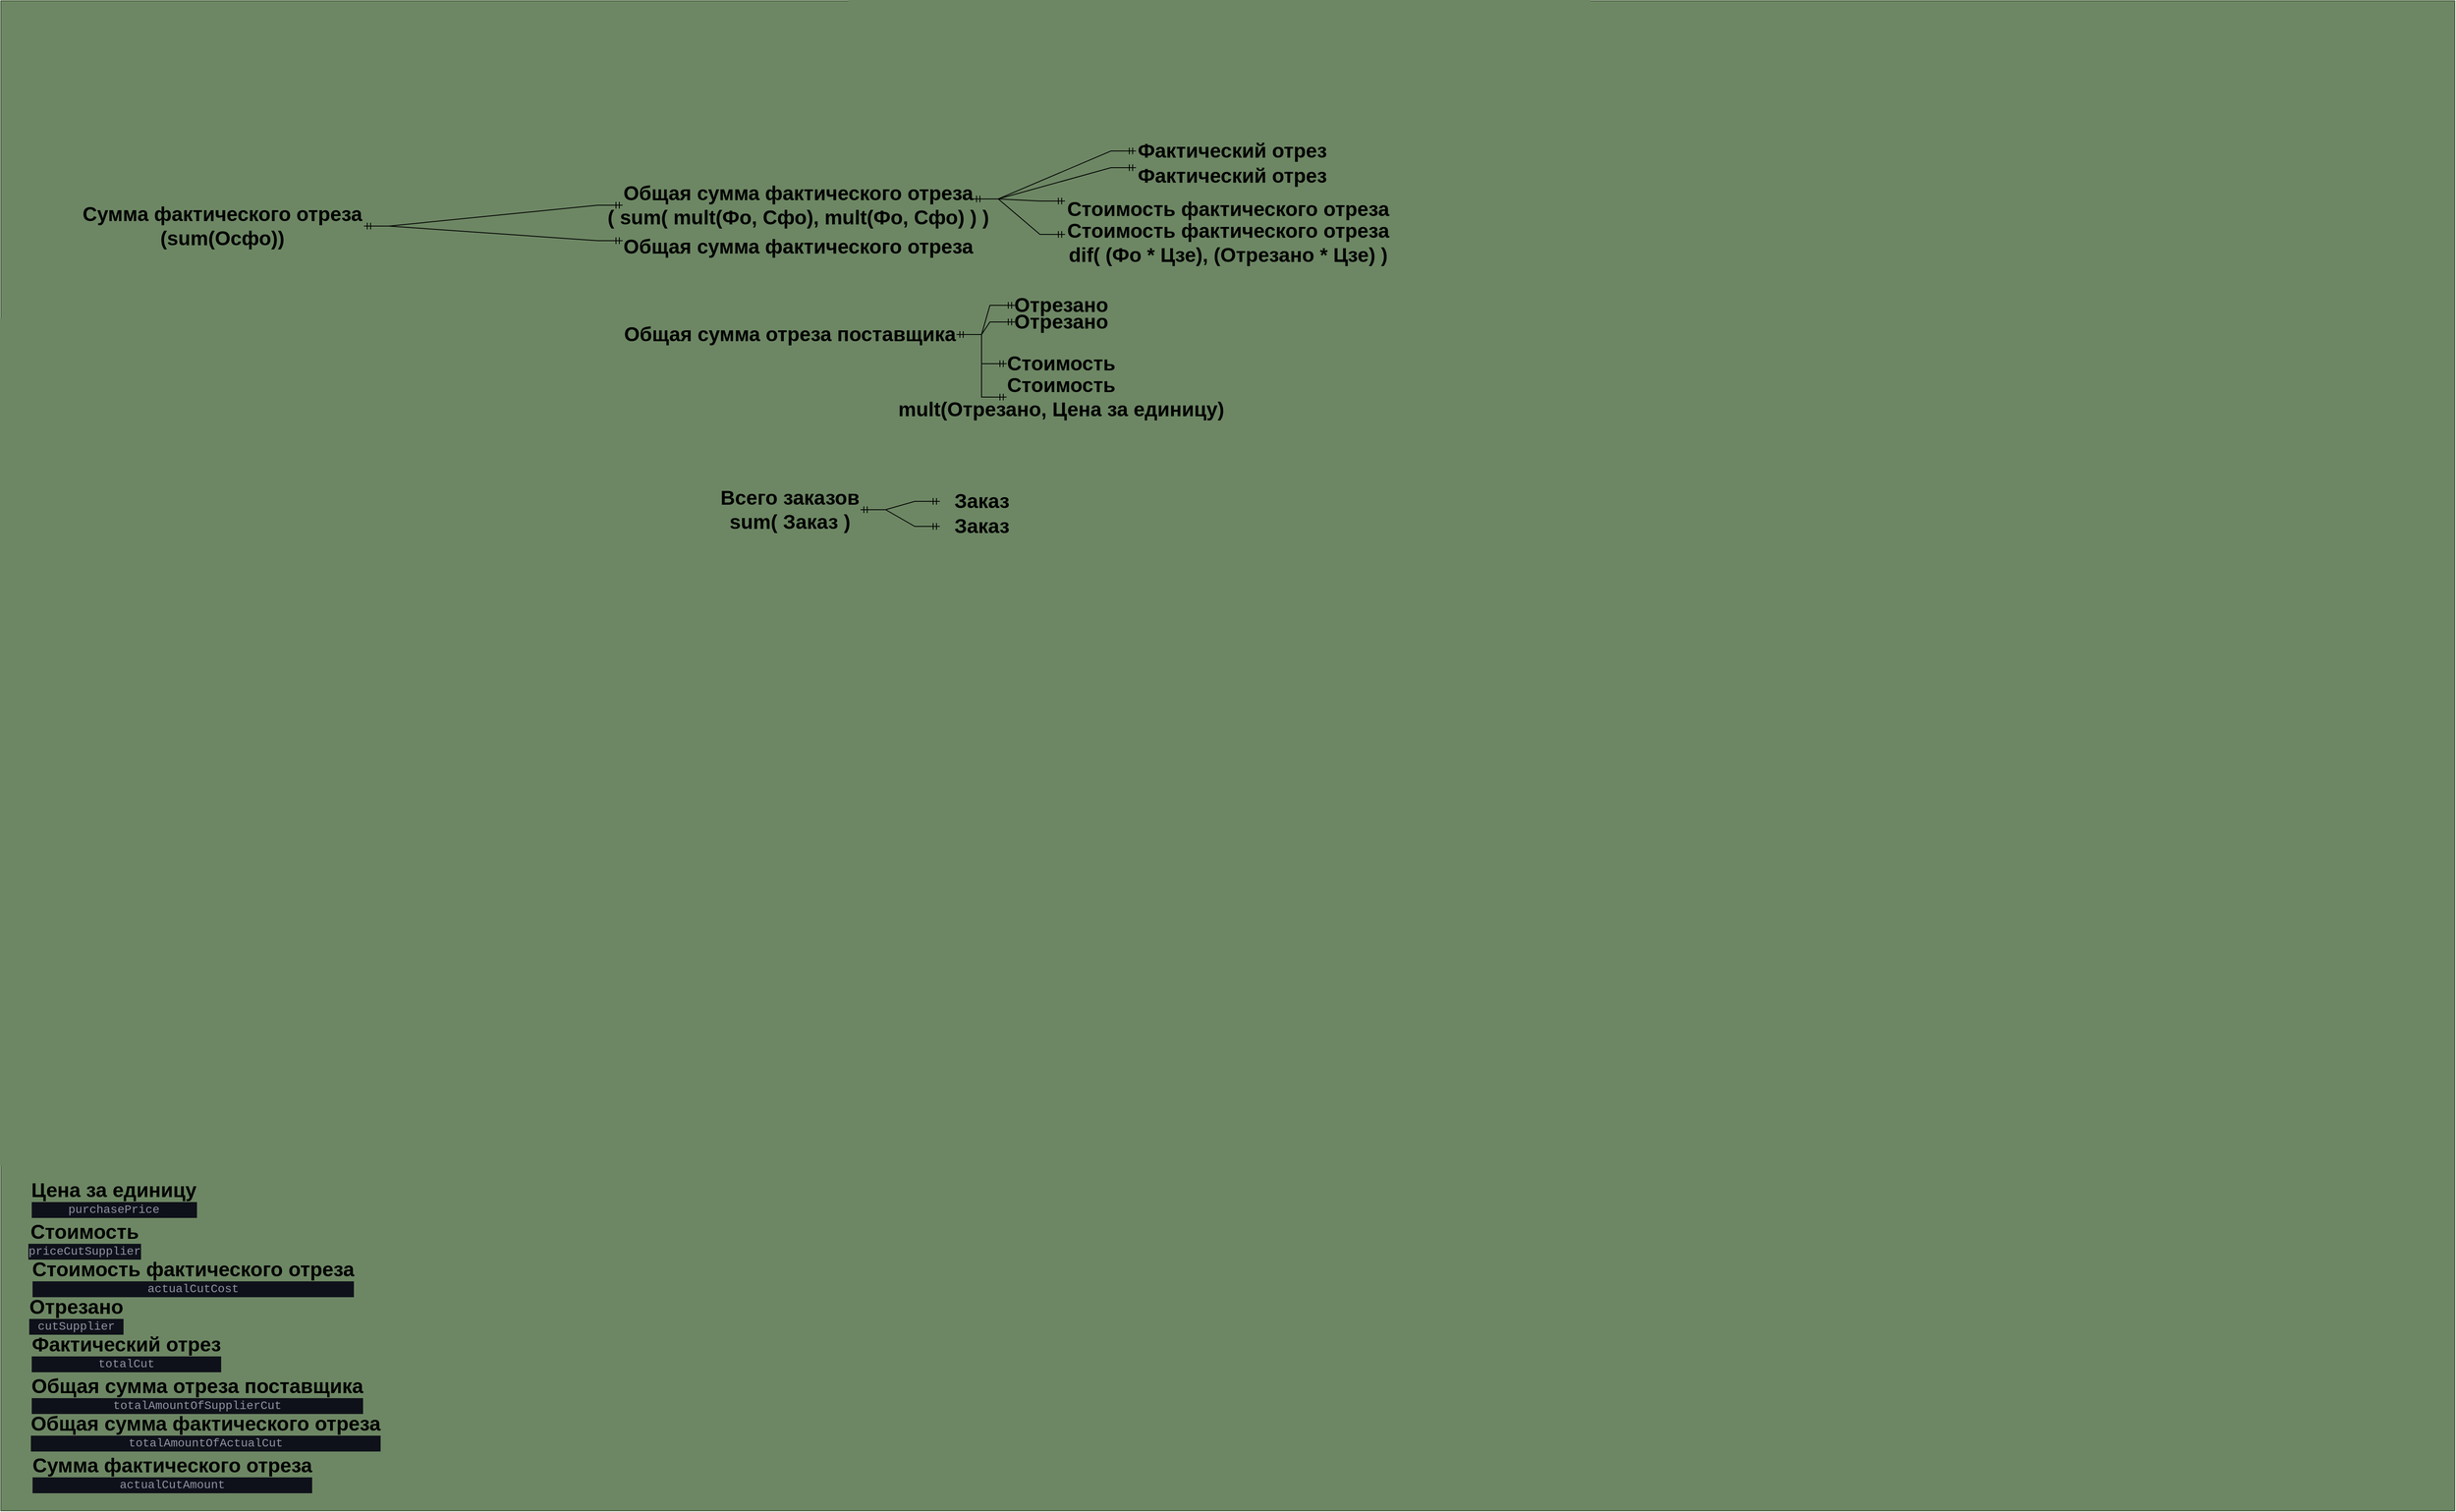 <mxfile version="21.5.2" type="github">
  <diagram name="Страница 1" id="yOD5WSd8eCyRu97PEPCd">
    <mxGraphModel dx="5883" dy="2695" grid="1" gridSize="10" guides="1" tooltips="1" connect="1" arrows="1" fold="1" page="0" pageScale="1" pageWidth="827" pageHeight="1169" math="0" shadow="0">
      <root>
        <mxCell id="0" />
        <mxCell id="1" parent="0" />
        <mxCell id="qrT9D9T3qgK72FHiPbAh-1" value="" style="rounded=0;whiteSpace=wrap;html=1;fillColor=#6d8764;fontColor=#ffffff;strokeColor=#3A5431;" vertex="1" parent="1">
          <mxGeometry x="-445" y="-510" width="2940" height="1810" as="geometry" />
        </mxCell>
        <mxCell id="qrT9D9T3qgK72FHiPbAh-2" value="Сумма фактического отреза&lt;br&gt;(sum(Осфо))" style="text;strokeColor=none;fillColor=none;html=1;fontSize=24;fontStyle=1;verticalAlign=middle;align=center;" vertex="1" parent="1">
          <mxGeometry x="-350" y="-270" width="340" height="60" as="geometry" />
        </mxCell>
        <mxCell id="qrT9D9T3qgK72FHiPbAh-3" value="" style="edgeStyle=entityRelationEdgeStyle;fontSize=12;html=1;endArrow=ERmandOne;startArrow=ERmandOne;rounded=0;exitX=1;exitY=0.5;exitDx=0;exitDy=0;entryX=0;entryY=0.5;entryDx=0;entryDy=0;" edge="1" parent="1" source="qrT9D9T3qgK72FHiPbAh-2" target="qrT9D9T3qgK72FHiPbAh-5">
          <mxGeometry width="100" height="100" relative="1" as="geometry">
            <mxPoint x="640" y="160" as="sourcePoint" />
            <mxPoint x="740" y="60" as="targetPoint" />
          </mxGeometry>
        </mxCell>
        <mxCell id="qrT9D9T3qgK72FHiPbAh-5" value="Общая сумма фактического отреза&lt;br&gt;( sum( mult(Фо, Cфо), mult(Фо, Cфо)&amp;nbsp;) )" style="text;strokeColor=none;fillColor=none;html=1;fontSize=24;fontStyle=1;verticalAlign=middle;align=center;" vertex="1" parent="1">
          <mxGeometry x="300" y="-280" width="420" height="30" as="geometry" />
        </mxCell>
        <mxCell id="qrT9D9T3qgK72FHiPbAh-6" value="Общая сумма фактического отреза" style="text;strokeColor=none;fillColor=none;html=1;fontSize=24;fontStyle=1;verticalAlign=middle;align=center;" vertex="1" parent="1">
          <mxGeometry x="300" y="-230" width="420" height="30" as="geometry" />
        </mxCell>
        <mxCell id="qrT9D9T3qgK72FHiPbAh-7" value="" style="edgeStyle=entityRelationEdgeStyle;fontSize=12;html=1;endArrow=ERmandOne;startArrow=ERmandOne;rounded=0;exitX=1;exitY=0.5;exitDx=0;exitDy=0;entryX=0;entryY=0.25;entryDx=0;entryDy=0;" edge="1" parent="1" source="qrT9D9T3qgK72FHiPbAh-2" target="qrT9D9T3qgK72FHiPbAh-6">
          <mxGeometry width="100" height="100" relative="1" as="geometry">
            <mxPoint x="640" y="160" as="sourcePoint" />
            <mxPoint x="740" y="60" as="targetPoint" />
          </mxGeometry>
        </mxCell>
        <mxCell id="qrT9D9T3qgK72FHiPbAh-8" value="Фактический отрез" style="text;strokeColor=none;fillColor=none;html=1;fontSize=24;fontStyle=1;verticalAlign=middle;align=center;" vertex="1" parent="1">
          <mxGeometry x="915" y="-320" width="230" height="40" as="geometry" />
        </mxCell>
        <mxCell id="qrT9D9T3qgK72FHiPbAh-9" value="Стоимость фактического отреза" style="text;strokeColor=none;fillColor=none;html=1;fontSize=24;fontStyle=1;verticalAlign=middle;align=center;" vertex="1" parent="1">
          <mxGeometry x="830" y="-280" width="390" height="40" as="geometry" />
        </mxCell>
        <mxCell id="qrT9D9T3qgK72FHiPbAh-10" value="" style="edgeStyle=entityRelationEdgeStyle;fontSize=12;html=1;endArrow=ERmandOne;startArrow=ERmandOne;rounded=0;exitX=1;exitY=0.25;exitDx=0;exitDy=0;entryX=0;entryY=0.25;entryDx=0;entryDy=0;" edge="1" parent="1" source="qrT9D9T3qgK72FHiPbAh-5" target="qrT9D9T3qgK72FHiPbAh-8">
          <mxGeometry width="100" height="100" relative="1" as="geometry">
            <mxPoint x="640" y="-70" as="sourcePoint" />
            <mxPoint x="740" y="-170" as="targetPoint" />
          </mxGeometry>
        </mxCell>
        <mxCell id="qrT9D9T3qgK72FHiPbAh-11" value="" style="edgeStyle=entityRelationEdgeStyle;fontSize=12;html=1;endArrow=ERmandOne;startArrow=ERmandOne;rounded=0;exitX=1;exitY=0.25;exitDx=0;exitDy=0;entryX=0;entryY=0.25;entryDx=0;entryDy=0;" edge="1" parent="1" source="qrT9D9T3qgK72FHiPbAh-5" target="qrT9D9T3qgK72FHiPbAh-9">
          <mxGeometry width="100" height="100" relative="1" as="geometry">
            <mxPoint x="640" y="-70" as="sourcePoint" />
            <mxPoint x="740" y="-170" as="targetPoint" />
          </mxGeometry>
        </mxCell>
        <mxCell id="qrT9D9T3qgK72FHiPbAh-12" value="Фактический отрез" style="text;strokeColor=none;fillColor=none;html=1;fontSize=24;fontStyle=1;verticalAlign=middle;align=center;" vertex="1" parent="1">
          <mxGeometry x="915" y="-350" width="230" height="40" as="geometry" />
        </mxCell>
        <mxCell id="qrT9D9T3qgK72FHiPbAh-13" value="Стоимость фактического отреза&lt;br&gt;dif( (Фо * Цзе), (Отрезано * Цзе) )" style="text;strokeColor=none;fillColor=none;html=1;fontSize=24;fontStyle=1;verticalAlign=middle;align=center;" vertex="1" parent="1">
          <mxGeometry x="830" y="-240" width="390" height="40" as="geometry" />
        </mxCell>
        <mxCell id="qrT9D9T3qgK72FHiPbAh-14" value="" style="edgeStyle=entityRelationEdgeStyle;fontSize=12;html=1;endArrow=ERmandOne;startArrow=ERmandOne;rounded=0;exitX=1;exitY=0.25;exitDx=0;exitDy=0;entryX=0;entryY=0.25;entryDx=0;entryDy=0;" edge="1" parent="1" source="qrT9D9T3qgK72FHiPbAh-5" target="qrT9D9T3qgK72FHiPbAh-13">
          <mxGeometry width="100" height="100" relative="1" as="geometry">
            <mxPoint x="640" y="-70" as="sourcePoint" />
            <mxPoint x="740" y="-170" as="targetPoint" />
          </mxGeometry>
        </mxCell>
        <mxCell id="qrT9D9T3qgK72FHiPbAh-15" value="" style="edgeStyle=entityRelationEdgeStyle;fontSize=12;html=1;endArrow=ERmandOne;startArrow=ERmandOne;rounded=0;exitX=1;exitY=0.25;exitDx=0;exitDy=0;entryX=0;entryY=0.5;entryDx=0;entryDy=0;" edge="1" parent="1" source="qrT9D9T3qgK72FHiPbAh-5" target="qrT9D9T3qgK72FHiPbAh-12">
          <mxGeometry width="100" height="100" relative="1" as="geometry">
            <mxPoint x="640" y="-70" as="sourcePoint" />
            <mxPoint x="740" y="-170" as="targetPoint" />
          </mxGeometry>
        </mxCell>
        <mxCell id="qrT9D9T3qgK72FHiPbAh-16" value="Общая сумма отреза поставщика" style="text;strokeColor=none;fillColor=none;html=1;fontSize=24;fontStyle=1;verticalAlign=middle;align=center;" vertex="1" parent="1">
          <mxGeometry x="300" y="-130" width="400" height="40" as="geometry" />
        </mxCell>
        <mxCell id="qrT9D9T3qgK72FHiPbAh-17" value="Отрезано" style="text;strokeColor=none;fillColor=none;html=1;fontSize=24;fontStyle=1;verticalAlign=middle;align=center;" vertex="1" parent="1">
          <mxGeometry x="770" y="-160" width="110" height="30" as="geometry" />
        </mxCell>
        <mxCell id="qrT9D9T3qgK72FHiPbAh-18" value="Стоимость" style="text;strokeColor=none;fillColor=none;html=1;fontSize=24;fontStyle=1;verticalAlign=middle;align=center;" vertex="1" parent="1">
          <mxGeometry x="760" y="-90" width="130" height="30" as="geometry" />
        </mxCell>
        <mxCell id="qrT9D9T3qgK72FHiPbAh-19" value="Отрезано" style="text;strokeColor=none;fillColor=none;html=1;fontSize=24;fontStyle=1;verticalAlign=middle;align=center;" vertex="1" parent="1">
          <mxGeometry x="770" y="-140" width="110" height="30" as="geometry" />
        </mxCell>
        <mxCell id="qrT9D9T3qgK72FHiPbAh-20" value="Стоимость&lt;br&gt;mult(Отрезано, Цена за единицу)" style="text;strokeColor=none;fillColor=none;html=1;fontSize=24;fontStyle=1;verticalAlign=middle;align=center;" vertex="1" parent="1">
          <mxGeometry x="760" y="-50" width="130" height="30" as="geometry" />
        </mxCell>
        <mxCell id="qrT9D9T3qgK72FHiPbAh-21" value="" style="edgeStyle=entityRelationEdgeStyle;fontSize=12;html=1;endArrow=ERmandOne;startArrow=ERmandOne;rounded=0;exitX=1;exitY=0.5;exitDx=0;exitDy=0;entryX=0;entryY=0.5;entryDx=0;entryDy=0;" edge="1" parent="1" source="qrT9D9T3qgK72FHiPbAh-16" target="qrT9D9T3qgK72FHiPbAh-17">
          <mxGeometry width="100" height="100" relative="1" as="geometry">
            <mxPoint x="640" y="-70" as="sourcePoint" />
            <mxPoint x="740" y="-170" as="targetPoint" />
          </mxGeometry>
        </mxCell>
        <mxCell id="qrT9D9T3qgK72FHiPbAh-22" value="" style="edgeStyle=entityRelationEdgeStyle;fontSize=12;html=1;endArrow=ERmandOne;startArrow=ERmandOne;rounded=0;exitX=1;exitY=0.5;exitDx=0;exitDy=0;entryX=0;entryY=0.5;entryDx=0;entryDy=0;" edge="1" parent="1" source="qrT9D9T3qgK72FHiPbAh-16" target="qrT9D9T3qgK72FHiPbAh-19">
          <mxGeometry width="100" height="100" relative="1" as="geometry">
            <mxPoint x="640" y="-70" as="sourcePoint" />
            <mxPoint x="740" y="-170" as="targetPoint" />
          </mxGeometry>
        </mxCell>
        <mxCell id="qrT9D9T3qgK72FHiPbAh-23" value="" style="edgeStyle=entityRelationEdgeStyle;fontSize=12;html=1;endArrow=ERmandOne;startArrow=ERmandOne;rounded=0;exitX=1;exitY=0.5;exitDx=0;exitDy=0;entryX=0;entryY=0.5;entryDx=0;entryDy=0;" edge="1" parent="1" source="qrT9D9T3qgK72FHiPbAh-16" target="qrT9D9T3qgK72FHiPbAh-18">
          <mxGeometry width="100" height="100" relative="1" as="geometry">
            <mxPoint x="640" y="-70" as="sourcePoint" />
            <mxPoint x="740" y="-170" as="targetPoint" />
          </mxGeometry>
        </mxCell>
        <mxCell id="qrT9D9T3qgK72FHiPbAh-24" value="" style="edgeStyle=entityRelationEdgeStyle;fontSize=12;html=1;endArrow=ERmandOne;startArrow=ERmandOne;rounded=0;exitX=1;exitY=0.5;exitDx=0;exitDy=0;entryX=0;entryY=0.5;entryDx=0;entryDy=0;" edge="1" parent="1" source="qrT9D9T3qgK72FHiPbAh-16" target="qrT9D9T3qgK72FHiPbAh-20">
          <mxGeometry width="100" height="100" relative="1" as="geometry">
            <mxPoint x="640" y="-70" as="sourcePoint" />
            <mxPoint x="740" y="-170" as="targetPoint" />
          </mxGeometry>
        </mxCell>
        <mxCell id="qrT9D9T3qgK72FHiPbAh-25" value="Сумма фактического отреза&lt;br&gt;&lt;div style=&quot;color: rgb(143, 147, 162); background-color: rgb(15, 17, 26); font-family: Consolas, &amp;quot;Courier New&amp;quot;, monospace; font-weight: normal; font-size: 14px; line-height: 19px;&quot;&gt;actualCutAmount&lt;/div&gt;" style="text;strokeColor=none;fillColor=none;html=1;fontSize=24;fontStyle=1;verticalAlign=middle;align=center;" vertex="1" parent="1">
          <mxGeometry x="-410" y="1240" width="340" height="30" as="geometry" />
        </mxCell>
        <mxCell id="qrT9D9T3qgK72FHiPbAh-26" value="Общая сумма фактического отреза&lt;br&gt;&lt;div style=&quot;color: rgb(143, 147, 162); background-color: rgb(15, 17, 26); font-family: Consolas, &amp;quot;Courier New&amp;quot;, monospace; font-weight: normal; font-size: 14px; line-height: 19px;&quot;&gt;totalAmountOfActualCut&lt;/div&gt;" style="text;strokeColor=none;fillColor=none;html=1;fontSize=24;fontStyle=1;verticalAlign=middle;align=center;" vertex="1" parent="1">
          <mxGeometry x="-410" y="1190" width="420" height="30" as="geometry" />
        </mxCell>
        <mxCell id="qrT9D9T3qgK72FHiPbAh-27" value="Общая сумма отреза поставщика&lt;br&gt;&lt;div style=&quot;color: rgb(143, 147, 162); background-color: rgb(15, 17, 26); font-family: Consolas, &amp;quot;Courier New&amp;quot;, monospace; font-weight: normal; font-size: 14px; line-height: 19px;&quot;&gt;totalAmountOfSupplierCut&lt;/div&gt;" style="text;strokeColor=none;fillColor=none;html=1;fontSize=24;fontStyle=1;verticalAlign=middle;align=center;" vertex="1" parent="1">
          <mxGeometry x="-410" y="1140" width="400" height="40" as="geometry" />
        </mxCell>
        <mxCell id="qrT9D9T3qgK72FHiPbAh-28" value="Фактический отрез&lt;br&gt;&lt;div style=&quot;color: rgb(143, 147, 162); background-color: rgb(15, 17, 26); font-family: Consolas, &amp;quot;Courier New&amp;quot;, monospace; font-weight: normal; font-size: 14px; line-height: 19px;&quot;&gt;totalCut&lt;/div&gt;" style="text;strokeColor=none;fillColor=none;html=1;fontSize=24;fontStyle=1;verticalAlign=middle;align=center;" vertex="1" parent="1">
          <mxGeometry x="-410" y="1090" width="230" height="40" as="geometry" />
        </mxCell>
        <mxCell id="qrT9D9T3qgK72FHiPbAh-29" value="Стоимость фактического отреза&lt;br&gt;&lt;div style=&quot;color: rgb(143, 147, 162); background-color: rgb(15, 17, 26); font-family: Consolas, &amp;quot;Courier New&amp;quot;, monospace; font-weight: normal; font-size: 14px; line-height: 19px;&quot;&gt;actualCutCost&lt;/div&gt;" style="text;strokeColor=none;fillColor=none;html=1;fontSize=24;fontStyle=1;verticalAlign=middle;align=center;" vertex="1" parent="1">
          <mxGeometry x="-410" y="1000" width="390" height="40" as="geometry" />
        </mxCell>
        <mxCell id="qrT9D9T3qgK72FHiPbAh-30" value="Отрезано&lt;br&gt;&lt;div style=&quot;color: rgb(143, 147, 162); background-color: rgb(15, 17, 26); font-family: Consolas, &amp;quot;Courier New&amp;quot;, monospace; font-weight: normal; font-size: 14px; line-height: 19px;&quot;&gt;cutSupplier&lt;/div&gt;" style="text;strokeColor=none;fillColor=none;html=1;fontSize=24;fontStyle=1;verticalAlign=middle;align=center;" vertex="1" parent="1">
          <mxGeometry x="-410" y="1050" width="110" height="30" as="geometry" />
        </mxCell>
        <mxCell id="qrT9D9T3qgK72FHiPbAh-31" value="Стоимость&lt;br&gt;&lt;div style=&quot;color: rgb(143, 147, 162); background-color: rgb(15, 17, 26); font-family: Consolas, &amp;quot;Courier New&amp;quot;, monospace; font-weight: normal; font-size: 14px; line-height: 19px;&quot;&gt;priceCutSupplier&lt;/div&gt;" style="text;strokeColor=none;fillColor=none;html=1;fontSize=24;fontStyle=1;verticalAlign=middle;align=center;" vertex="1" parent="1">
          <mxGeometry x="-410" y="960" width="130" height="30" as="geometry" />
        </mxCell>
        <mxCell id="qrT9D9T3qgK72FHiPbAh-32" value="Цена за единицу&lt;br&gt;&lt;div style=&quot;color: rgb(143, 147, 162); background-color: rgb(15, 17, 26); font-family: Consolas, &amp;quot;Courier New&amp;quot;, monospace; font-weight: normal; font-size: 14px; line-height: 19px;&quot;&gt;purchasePrice&lt;/div&gt;" style="text;strokeColor=none;fillColor=none;html=1;fontSize=24;fontStyle=1;verticalAlign=middle;align=center;" vertex="1" parent="1">
          <mxGeometry x="-410" y="910" width="200" height="30" as="geometry" />
        </mxCell>
        <mxCell id="qrT9D9T3qgK72FHiPbAh-36" value="Всего заказов&lt;br&gt;sum( Заказ )" style="text;strokeColor=none;fillColor=none;html=1;fontSize=24;fontStyle=1;verticalAlign=middle;align=center;" vertex="1" parent="1">
          <mxGeometry x="415" y="80" width="170" height="40" as="geometry" />
        </mxCell>
        <mxCell id="qrT9D9T3qgK72FHiPbAh-37" value="Заказ" style="text;strokeColor=none;fillColor=none;html=1;fontSize=24;fontStyle=1;verticalAlign=middle;align=center;" vertex="1" parent="1">
          <mxGeometry x="680" y="70" width="100" height="40" as="geometry" />
        </mxCell>
        <mxCell id="qrT9D9T3qgK72FHiPbAh-38" value="Заказ" style="text;strokeColor=none;fillColor=none;html=1;fontSize=24;fontStyle=1;verticalAlign=middle;align=center;" vertex="1" parent="1">
          <mxGeometry x="680" y="100" width="100" height="40" as="geometry" />
        </mxCell>
        <mxCell id="qrT9D9T3qgK72FHiPbAh-39" value="" style="edgeStyle=entityRelationEdgeStyle;fontSize=12;html=1;endArrow=ERmandOne;startArrow=ERmandOne;rounded=0;exitX=1;exitY=0.5;exitDx=0;exitDy=0;entryX=0;entryY=0.5;entryDx=0;entryDy=0;" edge="1" parent="1" source="qrT9D9T3qgK72FHiPbAh-36" target="qrT9D9T3qgK72FHiPbAh-37">
          <mxGeometry width="100" height="100" relative="1" as="geometry">
            <mxPoint x="990" y="110" as="sourcePoint" />
            <mxPoint x="1090" y="10" as="targetPoint" />
          </mxGeometry>
        </mxCell>
        <mxCell id="qrT9D9T3qgK72FHiPbAh-40" value="" style="edgeStyle=entityRelationEdgeStyle;fontSize=12;html=1;endArrow=ERmandOne;startArrow=ERmandOne;rounded=0;exitX=1;exitY=0.5;exitDx=0;exitDy=0;entryX=0;entryY=0.5;entryDx=0;entryDy=0;" edge="1" parent="1" source="qrT9D9T3qgK72FHiPbAh-36" target="qrT9D9T3qgK72FHiPbAh-38">
          <mxGeometry width="100" height="100" relative="1" as="geometry">
            <mxPoint x="990" y="110" as="sourcePoint" />
            <mxPoint x="1090" y="10" as="targetPoint" />
          </mxGeometry>
        </mxCell>
      </root>
    </mxGraphModel>
  </diagram>
</mxfile>
